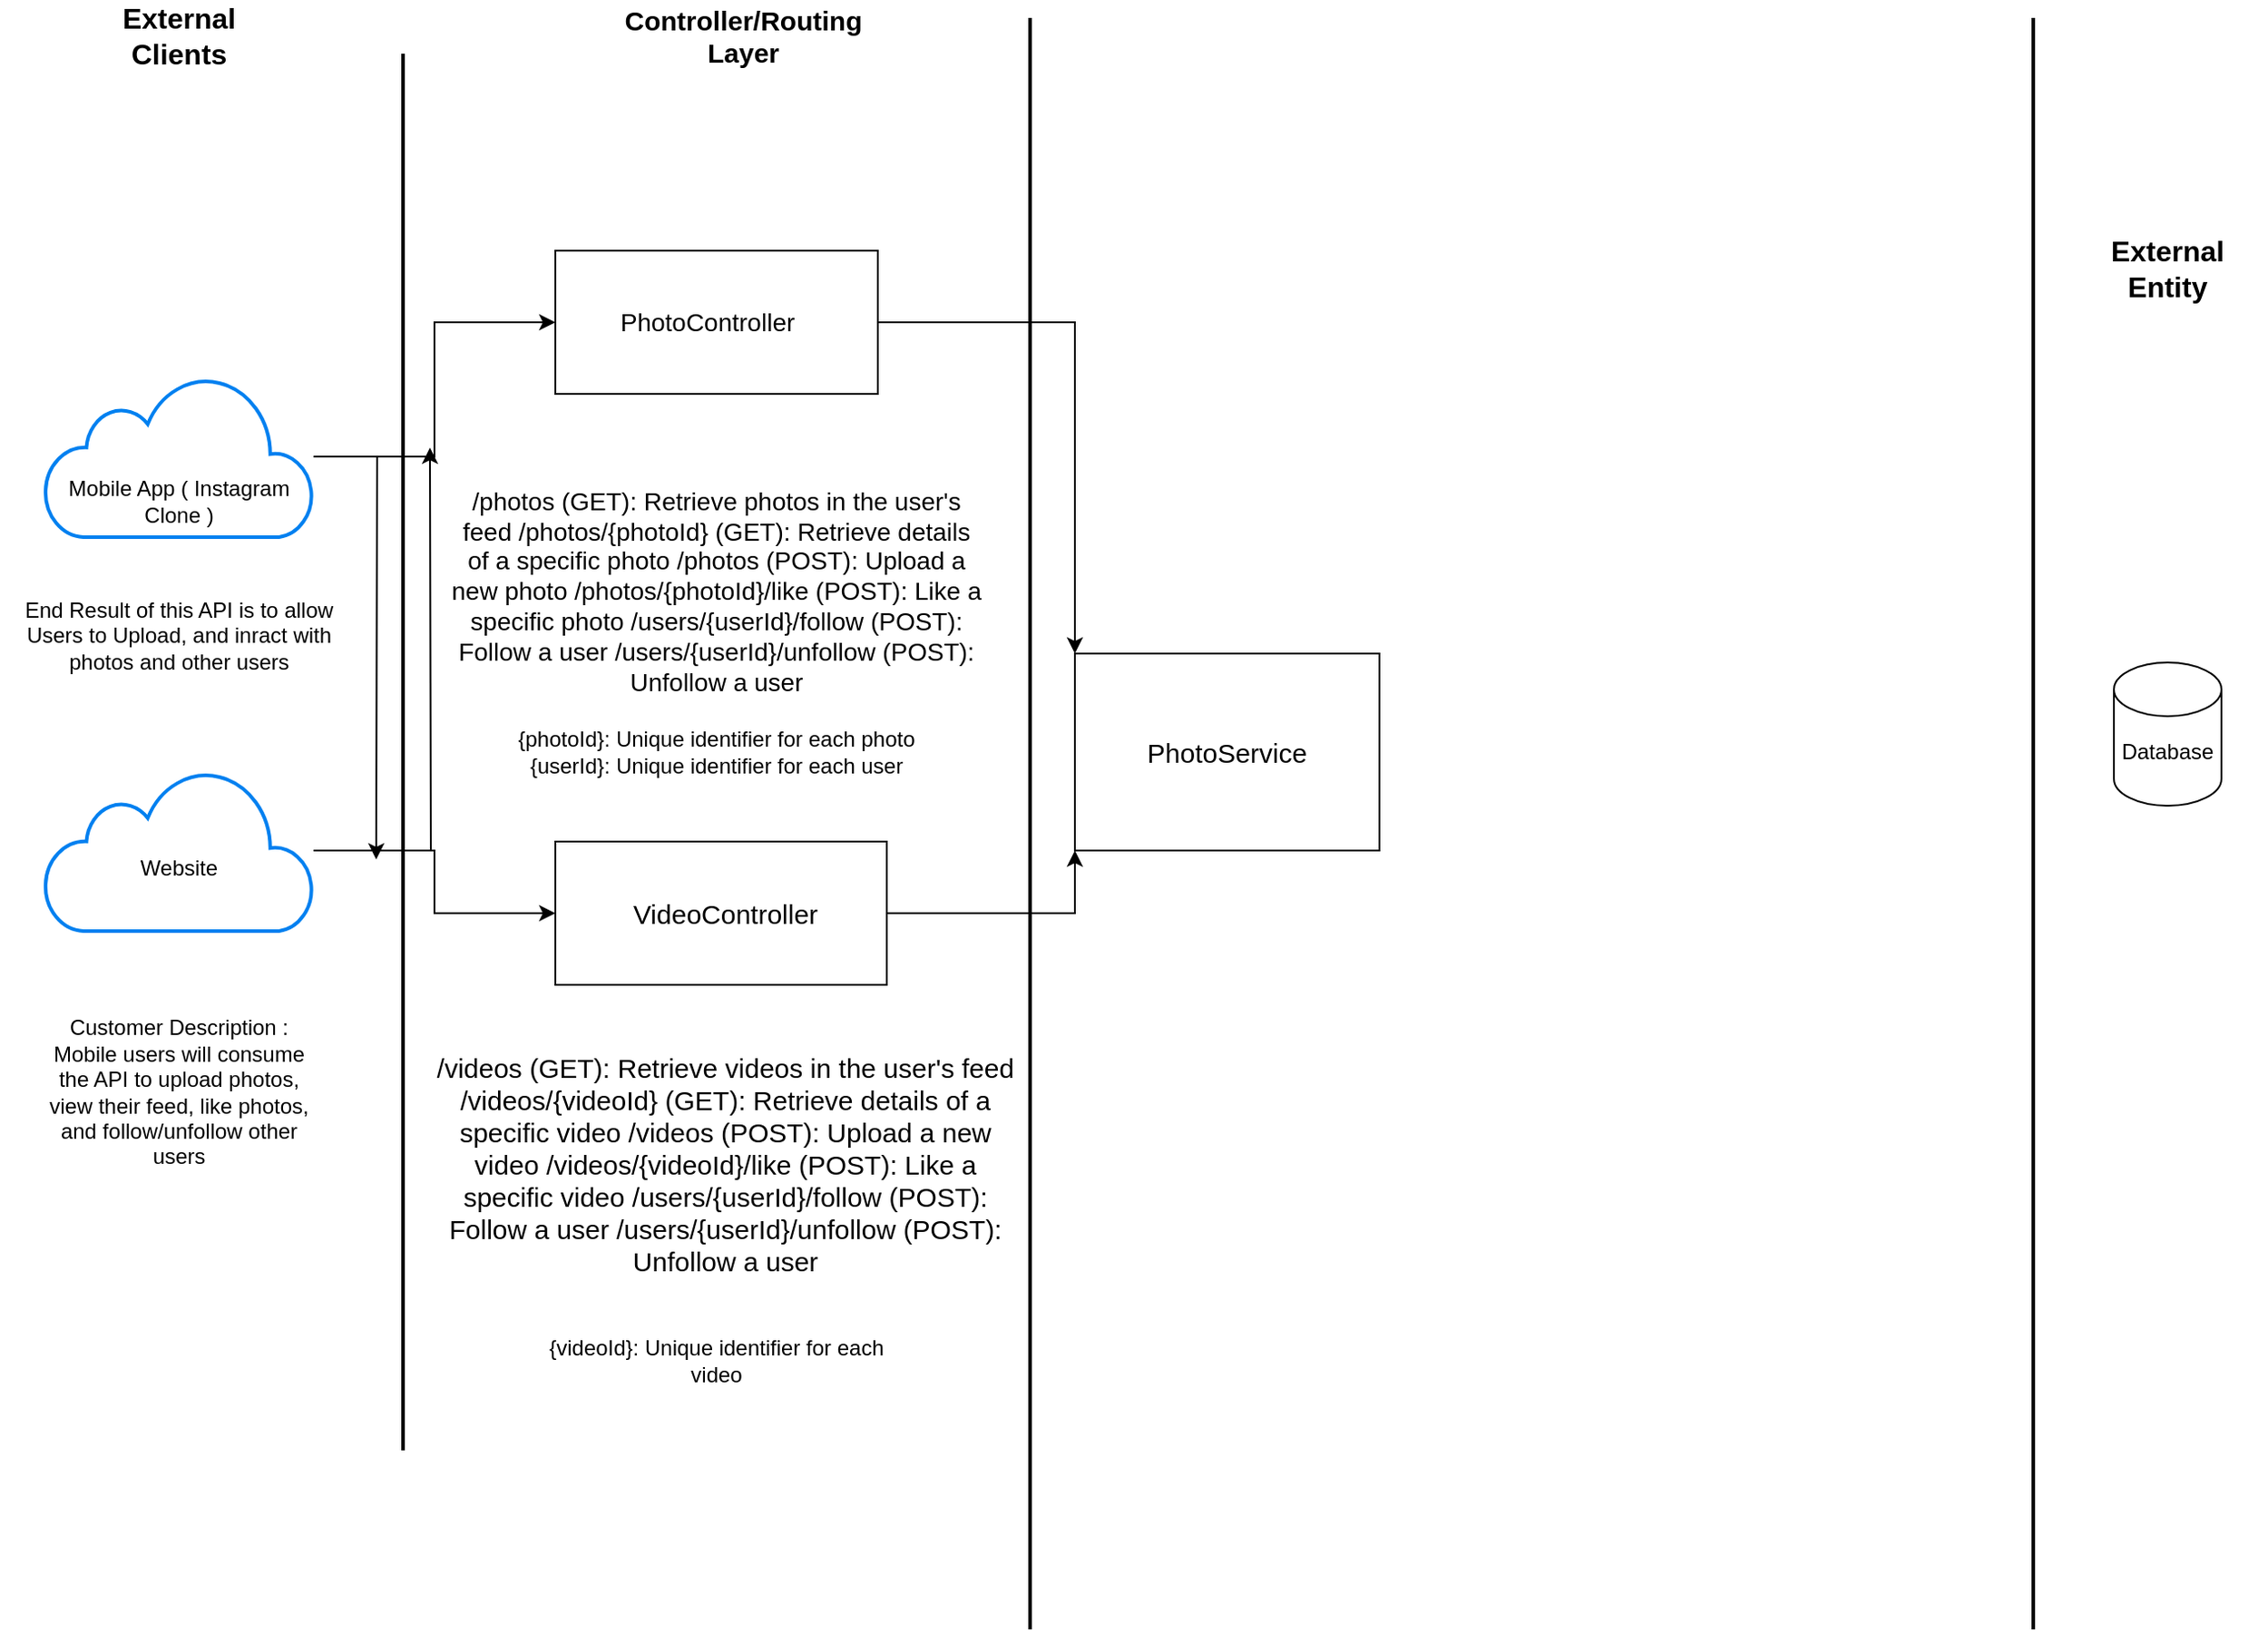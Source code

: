 <mxfile version="23.1.8" type="github">
  <diagram name="Page-1" id="JFRKJEgqMgph9xW6P5yi">
    <mxGraphModel dx="1784" dy="1226" grid="1" gridSize="10" guides="1" tooltips="1" connect="1" arrows="1" fold="1" page="1" pageScale="1" pageWidth="850" pageHeight="1100" math="0" shadow="0">
      <root>
        <mxCell id="0" />
        <mxCell id="1" parent="0" />
        <mxCell id="HTw3sV0ZwZtI-GVUHRbt-1" value="" style="shape=cylinder3;whiteSpace=wrap;html=1;boundedLbl=1;backgroundOutline=1;size=15;" vertex="1" parent="1">
          <mxGeometry x="730" y="460" width="60" height="80" as="geometry" />
        </mxCell>
        <mxCell id="HTw3sV0ZwZtI-GVUHRbt-2" value="Database" style="text;strokeColor=none;align=center;fillColor=none;html=1;verticalAlign=middle;whiteSpace=wrap;rounded=0;" vertex="1" parent="1">
          <mxGeometry x="730" y="490" width="60" height="40" as="geometry" />
        </mxCell>
        <mxCell id="HTw3sV0ZwZtI-GVUHRbt-3" value="" style="line;strokeWidth=2;direction=south;html=1;" vertex="1" parent="1">
          <mxGeometry x="680" y="100" width="10" height="900" as="geometry" />
        </mxCell>
        <mxCell id="HTw3sV0ZwZtI-GVUHRbt-4" value="&lt;font style=&quot;font-size: 16px;&quot;&gt;&lt;b&gt;External Entity&lt;/b&gt;&lt;/font&gt;" style="text;strokeColor=none;align=center;fillColor=none;html=1;verticalAlign=middle;whiteSpace=wrap;rounded=0;" vertex="1" parent="1">
          <mxGeometry x="705" y="220" width="110" height="40" as="geometry" />
        </mxCell>
        <mxCell id="HTw3sV0ZwZtI-GVUHRbt-27" style="edgeStyle=orthogonalEdgeStyle;rounded=0;orthogonalLoop=1;jettySize=auto;html=1;" edge="1" parent="1" source="HTw3sV0ZwZtI-GVUHRbt-5" target="HTw3sV0ZwZtI-GVUHRbt-11">
          <mxGeometry relative="1" as="geometry" />
        </mxCell>
        <mxCell id="HTw3sV0ZwZtI-GVUHRbt-30" style="edgeStyle=orthogonalEdgeStyle;rounded=0;orthogonalLoop=1;jettySize=auto;html=1;" edge="1" parent="1" source="HTw3sV0ZwZtI-GVUHRbt-5">
          <mxGeometry relative="1" as="geometry">
            <mxPoint x="-240.0" y="570" as="targetPoint" />
          </mxGeometry>
        </mxCell>
        <mxCell id="HTw3sV0ZwZtI-GVUHRbt-5" value="" style="html=1;verticalLabelPosition=bottom;align=center;labelBackgroundColor=#ffffff;verticalAlign=top;strokeWidth=2;strokeColor=#0080F0;shadow=0;dashed=0;shape=mxgraph.ios7.icons.cloud;" vertex="1" parent="1">
          <mxGeometry x="-425" y="300" width="150" height="90" as="geometry" />
        </mxCell>
        <mxCell id="HTw3sV0ZwZtI-GVUHRbt-6" value="Mobile App ( Instagram Clone )" style="text;strokeColor=none;align=center;fillColor=none;html=1;verticalAlign=middle;whiteSpace=wrap;rounded=0;" vertex="1" parent="1">
          <mxGeometry x="-415" y="350" width="130" height="40" as="geometry" />
        </mxCell>
        <mxCell id="HTw3sV0ZwZtI-GVUHRbt-7" value="&lt;font style=&quot;font-size: 16px;&quot;&gt;&lt;b&gt;External Clients&lt;/b&gt;&lt;/font&gt;" style="text;strokeColor=none;align=center;fillColor=none;html=1;verticalAlign=middle;whiteSpace=wrap;rounded=0;" vertex="1" parent="1">
          <mxGeometry x="-380" y="100" width="60" height="20" as="geometry" />
        </mxCell>
        <mxCell id="HTw3sV0ZwZtI-GVUHRbt-28" style="edgeStyle=orthogonalEdgeStyle;rounded=0;orthogonalLoop=1;jettySize=auto;html=1;entryX=0;entryY=0.5;entryDx=0;entryDy=0;" edge="1" parent="1" source="HTw3sV0ZwZtI-GVUHRbt-8" target="HTw3sV0ZwZtI-GVUHRbt-13">
          <mxGeometry relative="1" as="geometry" />
        </mxCell>
        <mxCell id="HTw3sV0ZwZtI-GVUHRbt-29" style="edgeStyle=orthogonalEdgeStyle;rounded=0;orthogonalLoop=1;jettySize=auto;html=1;" edge="1" parent="1" source="HTw3sV0ZwZtI-GVUHRbt-8">
          <mxGeometry relative="1" as="geometry">
            <mxPoint x="-210.0" y="340" as="targetPoint" />
          </mxGeometry>
        </mxCell>
        <mxCell id="HTw3sV0ZwZtI-GVUHRbt-8" value="" style="html=1;verticalLabelPosition=bottom;align=center;labelBackgroundColor=#ffffff;verticalAlign=top;strokeWidth=2;strokeColor=#0080F0;shadow=0;dashed=0;shape=mxgraph.ios7.icons.cloud;" vertex="1" parent="1">
          <mxGeometry x="-425" y="520" width="150" height="90" as="geometry" />
        </mxCell>
        <mxCell id="HTw3sV0ZwZtI-GVUHRbt-9" value="Website" style="text;strokeColor=none;align=center;fillColor=none;html=1;verticalAlign=middle;whiteSpace=wrap;rounded=0;" vertex="1" parent="1">
          <mxGeometry x="-380" y="560" width="60" height="30" as="geometry" />
        </mxCell>
        <mxCell id="HTw3sV0ZwZtI-GVUHRbt-10" value="" style="line;strokeWidth=2;direction=south;html=1;" vertex="1" parent="1">
          <mxGeometry x="-230" y="120" width="10" height="780" as="geometry" />
        </mxCell>
        <mxCell id="HTw3sV0ZwZtI-GVUHRbt-31" style="edgeStyle=orthogonalEdgeStyle;rounded=0;orthogonalLoop=1;jettySize=auto;html=1;entryX=0;entryY=0;entryDx=0;entryDy=0;" edge="1" parent="1" source="HTw3sV0ZwZtI-GVUHRbt-11" target="HTw3sV0ZwZtI-GVUHRbt-25">
          <mxGeometry relative="1" as="geometry" />
        </mxCell>
        <mxCell id="HTw3sV0ZwZtI-GVUHRbt-11" value="" style="rounded=0;whiteSpace=wrap;html=1;" vertex="1" parent="1">
          <mxGeometry x="-140" y="230" width="180" height="80" as="geometry" />
        </mxCell>
        <mxCell id="HTw3sV0ZwZtI-GVUHRbt-12" value="&lt;font style=&quot;font-size: 14px;&quot;&gt;&lt;font style=&quot;font-size: 14px;&quot;&gt;PhotoCo&lt;/font&gt;ntroller&lt;/font&gt;" style="text;strokeColor=none;align=center;fillColor=none;html=1;verticalAlign=middle;whiteSpace=wrap;rounded=0;" vertex="1" parent="1">
          <mxGeometry x="-110" y="260" width="110" height="20" as="geometry" />
        </mxCell>
        <mxCell id="HTw3sV0ZwZtI-GVUHRbt-32" style="edgeStyle=orthogonalEdgeStyle;rounded=0;orthogonalLoop=1;jettySize=auto;html=1;exitX=1;exitY=1;exitDx=0;exitDy=0;" edge="1" parent="1" source="HTw3sV0ZwZtI-GVUHRbt-13">
          <mxGeometry relative="1" as="geometry">
            <mxPoint x="45.412" y="639.882" as="targetPoint" />
          </mxGeometry>
        </mxCell>
        <mxCell id="HTw3sV0ZwZtI-GVUHRbt-33" style="edgeStyle=orthogonalEdgeStyle;rounded=0;orthogonalLoop=1;jettySize=auto;html=1;entryX=0;entryY=1;entryDx=0;entryDy=0;" edge="1" parent="1" source="HTw3sV0ZwZtI-GVUHRbt-13" target="HTw3sV0ZwZtI-GVUHRbt-25">
          <mxGeometry relative="1" as="geometry" />
        </mxCell>
        <mxCell id="HTw3sV0ZwZtI-GVUHRbt-13" value="" style="rounded=0;whiteSpace=wrap;html=1;" vertex="1" parent="1">
          <mxGeometry x="-140" y="560" width="185" height="80" as="geometry" />
        </mxCell>
        <mxCell id="HTw3sV0ZwZtI-GVUHRbt-14" value="&lt;font style=&quot;font-size: 15px;&quot;&gt;VideoController&lt;/font&gt;" style="text;strokeColor=none;align=center;fillColor=none;html=1;verticalAlign=middle;whiteSpace=wrap;rounded=0;" vertex="1" parent="1">
          <mxGeometry x="-110" y="590" width="130" height="20" as="geometry" />
        </mxCell>
        <mxCell id="HTw3sV0ZwZtI-GVUHRbt-17" value="&lt;font style=&quot;font-size: 15px;&quot;&gt;&lt;b&gt;Controller/Routing Layer&lt;/b&gt;&lt;/font&gt;" style="text;strokeColor=none;align=center;fillColor=none;html=1;verticalAlign=middle;whiteSpace=wrap;rounded=0;" vertex="1" parent="1">
          <mxGeometry x="-95" y="90" width="120" height="40" as="geometry" />
        </mxCell>
        <mxCell id="HTw3sV0ZwZtI-GVUHRbt-18" value="End Result of this API is to allow Users to Upload, and inract with photos and other users" style="text;strokeColor=none;align=center;fillColor=none;html=1;verticalAlign=middle;whiteSpace=wrap;rounded=0;" vertex="1" parent="1">
          <mxGeometry x="-450" y="420" width="200" height="50" as="geometry" />
        </mxCell>
        <mxCell id="HTw3sV0ZwZtI-GVUHRbt-19" value="Customer Description : Mobile users will consume the API to upload photos, view their feed, like photos, and follow/unfollow other users" style="text;strokeColor=none;align=center;fillColor=none;html=1;verticalAlign=middle;whiteSpace=wrap;rounded=0;" vertex="1" parent="1">
          <mxGeometry x="-430" y="680" width="160" height="40" as="geometry" />
        </mxCell>
        <mxCell id="HTw3sV0ZwZtI-GVUHRbt-20" value="&lt;font style=&quot;font-size: 14px;&quot;&gt;/photos (GET): Retrieve photos in the user&#39;s feed /photos/{photoId} (GET): Retrieve details of a specific photo /photos (POST): Upload a new photo /photos/{photoId}/like (POST): Like a specific photo /users/{userId}/follow (POST): Follow a user /users/{userId}/unfollow (POST): Unfollow a user&lt;/font&gt;" style="text;strokeColor=none;align=center;fillColor=none;html=1;verticalAlign=middle;whiteSpace=wrap;rounded=0;" vertex="1" parent="1">
          <mxGeometry x="-200" y="360" width="300" height="120" as="geometry" />
        </mxCell>
        <mxCell id="HTw3sV0ZwZtI-GVUHRbt-21" value="&lt;font style=&quot;font-size: 15px;&quot;&gt;/videos (GET): Retrieve videos in the user&#39;s feed /videos/{videoId} (GET): Retrieve details of a specific video /videos (POST): Upload a new video /videos/{videoId}/like (POST): Like a specific video /users/{userId}/follow (POST): Follow a user /users/{userId}/unfollow (POST): Unfollow a user&lt;/font&gt;" style="text;strokeColor=none;align=center;fillColor=none;html=1;verticalAlign=middle;whiteSpace=wrap;rounded=0;" vertex="1" parent="1">
          <mxGeometry x="-210" y="670" width="330" height="140" as="geometry" />
        </mxCell>
        <mxCell id="HTw3sV0ZwZtI-GVUHRbt-22" value="{photoId}: Unique identifier for each photo {userId}: Unique identifier for each user" style="text;strokeColor=none;align=center;fillColor=none;html=1;verticalAlign=middle;whiteSpace=wrap;rounded=0;" vertex="1" parent="1">
          <mxGeometry x="-170" y="480" width="240" height="60" as="geometry" />
        </mxCell>
        <mxCell id="HTw3sV0ZwZtI-GVUHRbt-23" value="{videoId}: Unique identifier for each video" style="text;strokeColor=none;align=center;fillColor=none;html=1;verticalAlign=middle;whiteSpace=wrap;rounded=0;" vertex="1" parent="1">
          <mxGeometry x="-145" y="830" width="190" height="40" as="geometry" />
        </mxCell>
        <mxCell id="HTw3sV0ZwZtI-GVUHRbt-24" value="" style="line;strokeWidth=2;direction=south;html=1;" vertex="1" parent="1">
          <mxGeometry x="120" y="100" width="10" height="900" as="geometry" />
        </mxCell>
        <mxCell id="HTw3sV0ZwZtI-GVUHRbt-25" value="" style="rounded=0;whiteSpace=wrap;html=1;" vertex="1" parent="1">
          <mxGeometry x="150" y="455" width="170" height="110" as="geometry" />
        </mxCell>
        <mxCell id="HTw3sV0ZwZtI-GVUHRbt-26" value="&lt;font style=&quot;font-size: 15px;&quot;&gt;PhotoService&lt;/font&gt;" style="text;strokeColor=none;align=center;fillColor=none;html=1;verticalAlign=middle;whiteSpace=wrap;rounded=0;" vertex="1" parent="1">
          <mxGeometry x="185" y="480" width="100" height="60" as="geometry" />
        </mxCell>
      </root>
    </mxGraphModel>
  </diagram>
</mxfile>
